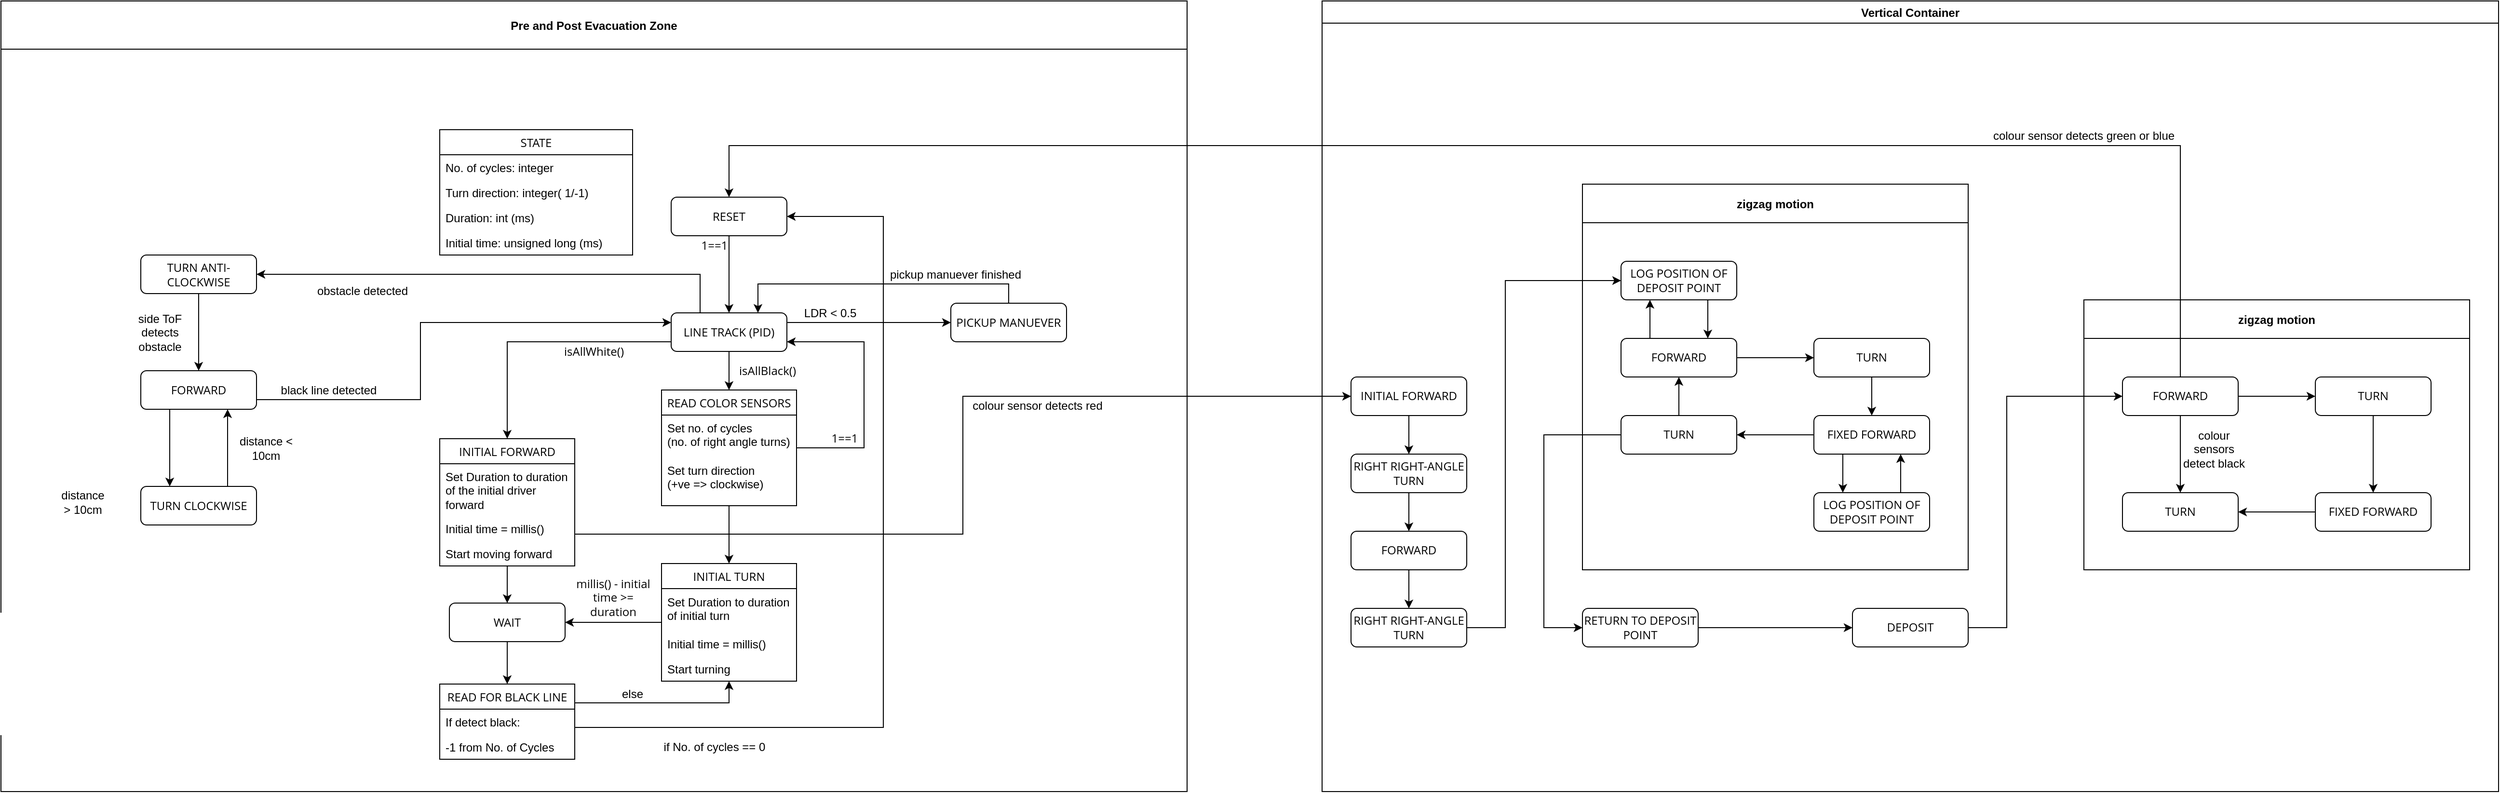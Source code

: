 <mxfile version="14.6.13" type="github">
  <diagram id="C5RBs43oDa-KdzZeNtuy" name="Page-1">
    <mxGraphModel dx="1730" dy="912" grid="1" gridSize="10" guides="1" tooltips="1" connect="1" arrows="1" fold="1" page="1" pageScale="1" pageWidth="3300" pageHeight="4681" math="0" shadow="0">
      <root>
        <mxCell id="WIyWlLk6GJQsqaUBKTNV-0" />
        <mxCell id="WIyWlLk6GJQsqaUBKTNV-1" parent="WIyWlLk6GJQsqaUBKTNV-0" />
        <mxCell id="eaZtA1_Wp9ETqkBVhyNv-51" style="edgeStyle=orthogonalEdgeStyle;rounded=0;orthogonalLoop=1;jettySize=auto;html=1;exitX=0.5;exitY=1;exitDx=0;exitDy=0;entryX=0.5;entryY=0;entryDx=0;entryDy=0;" parent="WIyWlLk6GJQsqaUBKTNV-1" source="eaZtA1_Wp9ETqkBVhyNv-29" target="eaZtA1_Wp9ETqkBVhyNv-36" edge="1">
          <mxGeometry relative="1" as="geometry" />
        </mxCell>
        <mxCell id="eaZtA1_Wp9ETqkBVhyNv-29" value="INITIAL FORWARD" style="rounded=1;whiteSpace=wrap;html=1;fontSize=12;glass=0;strokeWidth=1;shadow=0;fontFamily=Open Sans;fontSource=https%3A%2F%2Ffonts.googleapis.com%2Fcss%3Ffamily%3DOpen%2BSans;" parent="WIyWlLk6GJQsqaUBKTNV-1" vertex="1">
          <mxGeometry x="1440" y="440" width="120" height="40" as="geometry" />
        </mxCell>
        <mxCell id="eaZtA1_Wp9ETqkBVhyNv-30" value="Pre and Post Evacuation Zone" style="swimlane;glass=0;shadow=0;sketch=0;rounded=0;swimlaneLine=1;startSize=50;" parent="WIyWlLk6GJQsqaUBKTNV-1" vertex="1">
          <mxGeometry x="40" y="50" width="1230" height="820" as="geometry" />
        </mxCell>
        <mxCell id="eaZtA1_Wp9ETqkBVhyNv-22" value="distance &amp;gt; 10cm" style="text;html=1;strokeColor=none;fillColor=none;align=center;verticalAlign=middle;whiteSpace=wrap;rounded=0;" parent="eaZtA1_Wp9ETqkBVhyNv-30" vertex="1">
          <mxGeometry x="60" y="495" width="50" height="50" as="geometry" />
        </mxCell>
        <mxCell id="WIyWlLk6GJQsqaUBKTNV-3" value="&lt;font data-font-src=&quot;https://fonts.googleapis.com/css?family=Open+Sans&quot;&gt;RESE&lt;/font&gt;&lt;font data-font-src=&quot;https://fonts.googleapis.com/css?family=Open+Sans&quot;&gt;T&lt;/font&gt;" style="rounded=1;whiteSpace=wrap;html=1;fontSize=12;glass=0;strokeWidth=1;shadow=0;fontFamily=Open Sans;fontSource=https%3A%2F%2Ffonts.googleapis.com%2Fcss%3Ffamily%3DOpen%2BSans;" parent="eaZtA1_Wp9ETqkBVhyNv-30" vertex="1">
          <mxGeometry x="695" y="203.5" width="120" height="40" as="geometry" />
        </mxCell>
        <mxCell id="FF6f_-NkgnkPUX9PGQml-49" style="edgeStyle=orthogonalEdgeStyle;rounded=0;orthogonalLoop=1;jettySize=auto;html=1;exitX=0.5;exitY=0;exitDx=0;exitDy=0;entryX=0.5;entryY=0;entryDx=0;entryDy=0;fontFamily=Open Sans;fontSource=https%3A%2F%2Ffonts.googleapis.com%2Fcss%3Ffamily%3DOpen%2BSans;" parent="eaZtA1_Wp9ETqkBVhyNv-30" source="FF6f_-NkgnkPUX9PGQml-43" target="FF6f_-NkgnkPUX9PGQml-43" edge="1">
          <mxGeometry relative="1" as="geometry" />
        </mxCell>
        <mxCell id="WIyWlLk6GJQsqaUBKTNV-7" value="LINE TRACK (PID)" style="rounded=1;whiteSpace=wrap;html=1;fontSize=12;glass=0;strokeWidth=1;shadow=0;fontFamily=Open Sans;fontSource=https%3A%2F%2Ffonts.googleapis.com%2Fcss%3Ffamily%3DOpen%2BSans;" parent="eaZtA1_Wp9ETqkBVhyNv-30" vertex="1">
          <mxGeometry x="695" y="323.5" width="120" height="40" as="geometry" />
        </mxCell>
        <mxCell id="FF6f_-NkgnkPUX9PGQml-4" style="edgeStyle=orthogonalEdgeStyle;rounded=0;orthogonalLoop=1;jettySize=auto;html=1;exitX=0.5;exitY=1;exitDx=0;exitDy=0;entryX=0.5;entryY=0;entryDx=0;entryDy=0;fontFamily=Open Sans;fontSource=https%3A%2F%2Ffonts.googleapis.com%2Fcss%3Ffamily%3DOpen%2BSans;" parent="eaZtA1_Wp9ETqkBVhyNv-30" source="WIyWlLk6GJQsqaUBKTNV-3" target="WIyWlLk6GJQsqaUBKTNV-7" edge="1">
          <mxGeometry relative="1" as="geometry" />
        </mxCell>
        <mxCell id="FF6f_-NkgnkPUX9PGQml-0" value="&lt;div&gt;1==1&lt;/div&gt;" style="text;html=1;strokeColor=none;fillColor=none;align=center;verticalAlign=middle;whiteSpace=wrap;rounded=0;fontFamily=Open Sans;fontSource=https%3A%2F%2Ffonts.googleapis.com%2Fcss%3Ffamily%3DOpen%2BSans;" parent="eaZtA1_Wp9ETqkBVhyNv-30" vertex="1">
          <mxGeometry x="720" y="243.5" width="40" height="20" as="geometry" />
        </mxCell>
        <mxCell id="FF6f_-NkgnkPUX9PGQml-6" value="isAllBlack()" style="text;html=1;strokeColor=none;fillColor=none;align=center;verticalAlign=middle;whiteSpace=wrap;rounded=0;fontFamily=Open Sans;fontSource=https%3A%2F%2Ffonts.googleapis.com%2Fcss%3Ffamily%3DOpen%2BSans;" parent="eaZtA1_Wp9ETqkBVhyNv-30" vertex="1">
          <mxGeometry x="765" y="373.5" width="60" height="20" as="geometry" />
        </mxCell>
        <mxCell id="FF6f_-NkgnkPUX9PGQml-14" value="WAIT" style="rounded=1;whiteSpace=wrap;html=1;fontFamily=Open Sans;fontSource=https%3A%2F%2Ffonts.googleapis.com%2Fcss%3Ffamily%3DOpen%2BSans;" parent="eaZtA1_Wp9ETqkBVhyNv-30" vertex="1">
          <mxGeometry x="465" y="624.5" width="120" height="40" as="geometry" />
        </mxCell>
        <mxCell id="FF6f_-NkgnkPUX9PGQml-23" value="STATE" style="swimlane;fontStyle=0;childLayout=stackLayout;horizontal=1;startSize=26;horizontalStack=0;resizeParent=1;resizeParentMax=0;resizeLast=0;collapsible=1;marginBottom=0;fontFamily=Open Sans;fontSource=https%3A%2F%2Ffonts.googleapis.com%2Fcss%3Ffamily%3DOpen%2BSans;" parent="eaZtA1_Wp9ETqkBVhyNv-30" vertex="1">
          <mxGeometry x="455" y="133.5" width="200" height="130" as="geometry" />
        </mxCell>
        <mxCell id="FF6f_-NkgnkPUX9PGQml-24" value="No. of cycles: integer" style="text;strokeColor=none;fillColor=none;align=left;verticalAlign=top;spacingLeft=4;spacingRight=4;overflow=hidden;rotatable=0;points=[[0,0.5],[1,0.5]];portConstraint=eastwest;" parent="FF6f_-NkgnkPUX9PGQml-23" vertex="1">
          <mxGeometry y="26" width="200" height="26" as="geometry" />
        </mxCell>
        <mxCell id="FF6f_-NkgnkPUX9PGQml-25" value="Turn direction: integer( 1/-1)" style="text;strokeColor=none;fillColor=none;align=left;verticalAlign=top;spacingLeft=4;spacingRight=4;overflow=hidden;rotatable=0;points=[[0,0.5],[1,0.5]];portConstraint=eastwest;" parent="FF6f_-NkgnkPUX9PGQml-23" vertex="1">
          <mxGeometry y="52" width="200" height="26" as="geometry" />
        </mxCell>
        <mxCell id="FF6f_-NkgnkPUX9PGQml-26" value="Duration: int (ms)" style="text;strokeColor=none;fillColor=none;align=left;verticalAlign=top;spacingLeft=4;spacingRight=4;overflow=hidden;rotatable=0;points=[[0,0.5],[1,0.5]];portConstraint=eastwest;" parent="FF6f_-NkgnkPUX9PGQml-23" vertex="1">
          <mxGeometry y="78" width="200" height="26" as="geometry" />
        </mxCell>
        <mxCell id="FF6f_-NkgnkPUX9PGQml-36" value="Initial time: unsigned long (ms)" style="text;strokeColor=none;fillColor=none;align=left;verticalAlign=top;spacingLeft=4;spacingRight=4;overflow=hidden;rotatable=0;points=[[0,0.5],[1,0.5]];portConstraint=eastwest;" parent="FF6f_-NkgnkPUX9PGQml-23" vertex="1">
          <mxGeometry y="104" width="200" height="26" as="geometry" />
        </mxCell>
        <mxCell id="FF6f_-NkgnkPUX9PGQml-27" value="READ COLOR SENSORS" style="swimlane;fontStyle=0;childLayout=stackLayout;horizontal=1;startSize=26;horizontalStack=0;resizeParent=1;resizeParentMax=0;resizeLast=0;collapsible=1;marginBottom=0;fontFamily=Open Sans;fontSource=https%3A%2F%2Ffonts.googleapis.com%2Fcss%3Ffamily%3DOpen%2BSans;" parent="eaZtA1_Wp9ETqkBVhyNv-30" vertex="1">
          <mxGeometry x="685" y="403.5" width="140" height="120" as="geometry" />
        </mxCell>
        <mxCell id="FF6f_-NkgnkPUX9PGQml-28" value="Set no. of cycles&#xa; (no. of right angle turns)" style="text;strokeColor=none;fillColor=none;align=left;verticalAlign=top;spacingLeft=4;spacingRight=4;overflow=hidden;rotatable=0;points=[[0,0.5],[1,0.5]];portConstraint=eastwest;" parent="FF6f_-NkgnkPUX9PGQml-27" vertex="1">
          <mxGeometry y="26" width="140" height="44" as="geometry" />
        </mxCell>
        <mxCell id="FF6f_-NkgnkPUX9PGQml-30" value="Set turn direction &#xa;(+ve =&gt; clockwise)" style="text;strokeColor=none;fillColor=none;align=left;verticalAlign=top;spacingLeft=4;spacingRight=4;overflow=hidden;rotatable=0;points=[[0,0.5],[1,0.5]];portConstraint=eastwest;" parent="FF6f_-NkgnkPUX9PGQml-27" vertex="1">
          <mxGeometry y="70" width="140" height="50" as="geometry" />
        </mxCell>
        <mxCell id="FF6f_-NkgnkPUX9PGQml-5" style="edgeStyle=orthogonalEdgeStyle;rounded=0;orthogonalLoop=1;jettySize=auto;html=1;exitX=0.5;exitY=1;exitDx=0;exitDy=0;entryX=0.5;entryY=0;entryDx=0;entryDy=0;fontFamily=Open Sans;fontSource=https%3A%2F%2Ffonts.googleapis.com%2Fcss%3Ffamily%3DOpen%2BSans;" parent="eaZtA1_Wp9ETqkBVhyNv-30" source="WIyWlLk6GJQsqaUBKTNV-7" target="FF6f_-NkgnkPUX9PGQml-27" edge="1">
          <mxGeometry relative="1" as="geometry">
            <mxPoint x="755" y="453.5" as="targetPoint" />
          </mxGeometry>
        </mxCell>
        <mxCell id="FF6f_-NkgnkPUX9PGQml-33" style="edgeStyle=orthogonalEdgeStyle;rounded=0;orthogonalLoop=1;jettySize=auto;html=1;exitX=1;exitY=0.5;exitDx=0;exitDy=0;entryX=1;entryY=0.75;entryDx=0;entryDy=0;fontFamily=Open Sans;fontSource=https%3A%2F%2Ffonts.googleapis.com%2Fcss%3Ffamily%3DOpen%2BSans;" parent="eaZtA1_Wp9ETqkBVhyNv-30" source="FF6f_-NkgnkPUX9PGQml-28" target="WIyWlLk6GJQsqaUBKTNV-7" edge="1">
          <mxGeometry relative="1" as="geometry">
            <Array as="points">
              <mxPoint x="825" y="463.5" />
              <mxPoint x="895" y="463.5" />
              <mxPoint x="895" y="353.5" />
            </Array>
          </mxGeometry>
        </mxCell>
        <mxCell id="FF6f_-NkgnkPUX9PGQml-34" value="1==1" style="text;html=1;strokeColor=none;fillColor=none;align=center;verticalAlign=middle;whiteSpace=wrap;rounded=0;fontFamily=Open Sans;fontSource=https%3A%2F%2Ffonts.googleapis.com%2Fcss%3Ffamily%3DOpen%2BSans;" parent="eaZtA1_Wp9ETqkBVhyNv-30" vertex="1">
          <mxGeometry x="855" y="443.5" width="40" height="20" as="geometry" />
        </mxCell>
        <mxCell id="FF6f_-NkgnkPUX9PGQml-35" value="millis() - initial time &amp;gt;= duration" style="text;html=1;strokeColor=none;fillColor=none;align=center;verticalAlign=middle;whiteSpace=wrap;rounded=0;fontFamily=Open Sans;fontSource=https%3A%2F%2Ffonts.googleapis.com%2Fcss%3Ffamily%3DOpen%2BSans;" parent="eaZtA1_Wp9ETqkBVhyNv-30" vertex="1">
          <mxGeometry x="595" y="593.5" width="80" height="50" as="geometry" />
        </mxCell>
        <mxCell id="FF6f_-NkgnkPUX9PGQml-55" style="edgeStyle=orthogonalEdgeStyle;rounded=0;orthogonalLoop=1;jettySize=auto;html=1;exitX=0;exitY=0.5;exitDx=0;exitDy=0;entryX=1;entryY=0.5;entryDx=0;entryDy=0;fontFamily=Open Sans;fontSource=https%3A%2F%2Ffonts.googleapis.com%2Fcss%3Ffamily%3DOpen%2BSans;" parent="eaZtA1_Wp9ETqkBVhyNv-30" source="FF6f_-NkgnkPUX9PGQml-38" target="FF6f_-NkgnkPUX9PGQml-14" edge="1">
          <mxGeometry relative="1" as="geometry" />
        </mxCell>
        <mxCell id="FF6f_-NkgnkPUX9PGQml-38" value="INITIAL TURN" style="swimlane;fontStyle=0;childLayout=stackLayout;horizontal=1;startSize=26;horizontalStack=0;resizeParent=1;resizeParentMax=0;resizeLast=0;collapsible=1;marginBottom=0;fontFamily=Open Sans;fontSource=https%3A%2F%2Ffonts.googleapis.com%2Fcss%3Ffamily%3DOpen%2BSans;" parent="eaZtA1_Wp9ETqkBVhyNv-30" vertex="1">
          <mxGeometry x="685" y="583.5" width="140" height="122" as="geometry" />
        </mxCell>
        <mxCell id="FF6f_-NkgnkPUX9PGQml-39" value="Set Duration to duration of initial turn" style="text;strokeColor=none;fillColor=none;align=left;verticalAlign=top;spacingLeft=4;spacingRight=4;overflow=hidden;rotatable=0;points=[[0,0.5],[1,0.5]];portConstraint=eastwest;whiteSpace=wrap;" parent="FF6f_-NkgnkPUX9PGQml-38" vertex="1">
          <mxGeometry y="26" width="140" height="44" as="geometry" />
        </mxCell>
        <mxCell id="FF6f_-NkgnkPUX9PGQml-40" value="Initial time = millis()" style="text;strokeColor=none;fillColor=none;align=left;verticalAlign=top;spacingLeft=4;spacingRight=4;overflow=hidden;rotatable=0;points=[[0,0.5],[1,0.5]];portConstraint=eastwest;" parent="FF6f_-NkgnkPUX9PGQml-38" vertex="1">
          <mxGeometry y="70" width="140" height="26" as="geometry" />
        </mxCell>
        <mxCell id="FF6f_-NkgnkPUX9PGQml-41" value="Start turning" style="text;strokeColor=none;fillColor=none;align=left;verticalAlign=top;spacingLeft=4;spacingRight=4;overflow=hidden;rotatable=0;points=[[0,0.5],[1,0.5]];portConstraint=eastwest;" parent="FF6f_-NkgnkPUX9PGQml-38" vertex="1">
          <mxGeometry y="96" width="140" height="26" as="geometry" />
        </mxCell>
        <mxCell id="FF6f_-NkgnkPUX9PGQml-31" style="edgeStyle=orthogonalEdgeStyle;rounded=0;orthogonalLoop=1;jettySize=auto;html=1;exitX=0.5;exitY=1;exitDx=0;exitDy=0;fontFamily=Open Sans;fontSource=https%3A%2F%2Ffonts.googleapis.com%2Fcss%3Ffamily%3DOpen%2BSans;entryX=0.5;entryY=0;entryDx=0;entryDy=0;" parent="eaZtA1_Wp9ETqkBVhyNv-30" source="FF6f_-NkgnkPUX9PGQml-27" target="FF6f_-NkgnkPUX9PGQml-38" edge="1">
          <mxGeometry relative="1" as="geometry">
            <mxPoint x="755" y="603.5" as="targetPoint" />
          </mxGeometry>
        </mxCell>
        <mxCell id="FF6f_-NkgnkPUX9PGQml-56" style="edgeStyle=orthogonalEdgeStyle;rounded=0;orthogonalLoop=1;jettySize=auto;html=1;exitX=0.5;exitY=1;exitDx=0;exitDy=0;entryX=0.5;entryY=0;entryDx=0;entryDy=0;fontFamily=Open Sans;fontSource=https%3A%2F%2Ffonts.googleapis.com%2Fcss%3Ffamily%3DOpen%2BSans;" parent="eaZtA1_Wp9ETqkBVhyNv-30" source="FF6f_-NkgnkPUX9PGQml-43" target="FF6f_-NkgnkPUX9PGQml-14" edge="1">
          <mxGeometry relative="1" as="geometry" />
        </mxCell>
        <mxCell id="FF6f_-NkgnkPUX9PGQml-43" value="INITIAL FORWARD" style="swimlane;fontStyle=0;childLayout=stackLayout;horizontal=1;startSize=26;horizontalStack=0;resizeParent=1;resizeParentMax=0;resizeLast=0;collapsible=1;marginBottom=0;fontFamily=Open Sans;fontSource=https%3A%2F%2Ffonts.googleapis.com%2Fcss%3Ffamily%3DOpen%2BSans;" parent="eaZtA1_Wp9ETqkBVhyNv-30" vertex="1">
          <mxGeometry x="455" y="454" width="140" height="132" as="geometry" />
        </mxCell>
        <mxCell id="FF6f_-NkgnkPUX9PGQml-44" value="Set Duration to duration of the initial driver forward" style="text;strokeColor=none;fillColor=none;align=left;verticalAlign=top;spacingLeft=4;spacingRight=4;overflow=hidden;rotatable=0;points=[[0,0.5],[1,0.5]];portConstraint=eastwest;whiteSpace=wrap;" parent="FF6f_-NkgnkPUX9PGQml-43" vertex="1">
          <mxGeometry y="26" width="140" height="54" as="geometry" />
        </mxCell>
        <mxCell id="FF6f_-NkgnkPUX9PGQml-45" value="Initial time = millis()" style="text;strokeColor=none;fillColor=none;align=left;verticalAlign=top;spacingLeft=4;spacingRight=4;overflow=hidden;rotatable=0;points=[[0,0.5],[1,0.5]];portConstraint=eastwest;" parent="FF6f_-NkgnkPUX9PGQml-43" vertex="1">
          <mxGeometry y="80" width="140" height="26" as="geometry" />
        </mxCell>
        <mxCell id="FF6f_-NkgnkPUX9PGQml-46" value="Start moving forward" style="text;strokeColor=none;fillColor=none;align=left;verticalAlign=top;spacingLeft=4;spacingRight=4;overflow=hidden;rotatable=0;points=[[0,0.5],[1,0.5]];portConstraint=eastwest;" parent="FF6f_-NkgnkPUX9PGQml-43" vertex="1">
          <mxGeometry y="106" width="140" height="26" as="geometry" />
        </mxCell>
        <mxCell id="eaZtA1_Wp9ETqkBVhyNv-1" style="edgeStyle=orthogonalEdgeStyle;rounded=0;orthogonalLoop=1;jettySize=auto;html=1;exitX=0;exitY=0.75;exitDx=0;exitDy=0;entryX=0.5;entryY=0;entryDx=0;entryDy=0;" parent="eaZtA1_Wp9ETqkBVhyNv-30" source="WIyWlLk6GJQsqaUBKTNV-7" target="FF6f_-NkgnkPUX9PGQml-43" edge="1">
          <mxGeometry relative="1" as="geometry" />
        </mxCell>
        <mxCell id="FF6f_-NkgnkPUX9PGQml-59" style="edgeStyle=orthogonalEdgeStyle;rounded=0;orthogonalLoop=1;jettySize=auto;html=1;exitX=1;exitY=0.5;exitDx=0;exitDy=0;entryX=1;entryY=0.5;entryDx=0;entryDy=0;fontFamily=Open Sans;fontSource=https%3A%2F%2Ffonts.googleapis.com%2Fcss%3Ffamily%3DOpen%2BSans;" parent="eaZtA1_Wp9ETqkBVhyNv-30" source="FF6f_-NkgnkPUX9PGQml-50" target="WIyWlLk6GJQsqaUBKTNV-3" edge="1">
          <mxGeometry relative="1" as="geometry">
            <Array as="points">
              <mxPoint x="595" y="753.5" />
              <mxPoint x="915" y="753.5" />
              <mxPoint x="915" y="223.5" />
            </Array>
          </mxGeometry>
        </mxCell>
        <mxCell id="AmNcnwGYfKcNDRGJK1M6-1" style="edgeStyle=orthogonalEdgeStyle;rounded=0;orthogonalLoop=1;jettySize=auto;html=1;exitX=1;exitY=0.25;exitDx=0;exitDy=0;" parent="eaZtA1_Wp9ETqkBVhyNv-30" source="FF6f_-NkgnkPUX9PGQml-50" target="FF6f_-NkgnkPUX9PGQml-38" edge="1">
          <mxGeometry relative="1" as="geometry" />
        </mxCell>
        <mxCell id="FF6f_-NkgnkPUX9PGQml-50" value="READ FOR BLACK LINE" style="swimlane;fontStyle=0;childLayout=stackLayout;horizontal=1;startSize=26;horizontalStack=0;resizeParent=1;resizeParentMax=0;resizeLast=0;collapsible=1;marginBottom=0;fontFamily=Open Sans;fontSource=https%3A%2F%2Ffonts.googleapis.com%2Fcss%3Ffamily%3DOpen%2BSans;" parent="eaZtA1_Wp9ETqkBVhyNv-30" vertex="1">
          <mxGeometry x="455" y="708.5" width="140" height="78" as="geometry" />
        </mxCell>
        <mxCell id="FF6f_-NkgnkPUX9PGQml-51" value="If detect black:" style="text;strokeColor=none;fillColor=none;align=left;verticalAlign=top;spacingLeft=4;spacingRight=4;overflow=hidden;rotatable=0;points=[[0,0.5],[1,0.5]];portConstraint=eastwest;" parent="FF6f_-NkgnkPUX9PGQml-50" vertex="1">
          <mxGeometry y="26" width="140" height="26" as="geometry" />
        </mxCell>
        <mxCell id="FF6f_-NkgnkPUX9PGQml-52" value="-1 from No. of Cycles" style="text;strokeColor=none;fillColor=none;align=left;verticalAlign=top;spacingLeft=4;spacingRight=4;overflow=hidden;rotatable=0;points=[[0,0.5],[1,0.5]];portConstraint=eastwest;" parent="FF6f_-NkgnkPUX9PGQml-50" vertex="1">
          <mxGeometry y="52" width="140" height="26" as="geometry" />
        </mxCell>
        <mxCell id="FF6f_-NkgnkPUX9PGQml-58" style="edgeStyle=orthogonalEdgeStyle;rounded=0;orthogonalLoop=1;jettySize=auto;html=1;exitX=0.5;exitY=1;exitDx=0;exitDy=0;entryX=0.5;entryY=0;entryDx=0;entryDy=0;fontFamily=Open Sans;fontSource=https%3A%2F%2Ffonts.googleapis.com%2Fcss%3Ffamily%3DOpen%2BSans;" parent="eaZtA1_Wp9ETqkBVhyNv-30" source="FF6f_-NkgnkPUX9PGQml-14" target="FF6f_-NkgnkPUX9PGQml-50" edge="1">
          <mxGeometry relative="1" as="geometry">
            <mxPoint x="525" y="728.5" as="targetPoint" />
          </mxGeometry>
        </mxCell>
        <mxCell id="FF6f_-NkgnkPUX9PGQml-63" value="isAllWhite()" style="text;html=1;strokeColor=none;fillColor=none;align=center;verticalAlign=middle;whiteSpace=wrap;rounded=0;fontFamily=Open Sans;fontSource=https%3A%2F%2Ffonts.googleapis.com%2Fcss%3Ffamily%3DOpen%2BSans;" parent="eaZtA1_Wp9ETqkBVhyNv-30" vertex="1">
          <mxGeometry x="575" y="353.5" width="80" height="20" as="geometry" />
        </mxCell>
        <mxCell id="AmNcnwGYfKcNDRGJK1M6-0" value="if No. of cycles == 0" style="text;html=1;strokeColor=none;fillColor=none;align=center;verticalAlign=middle;whiteSpace=wrap;rounded=0;" parent="eaZtA1_Wp9ETqkBVhyNv-30" vertex="1">
          <mxGeometry x="685" y="763.5" width="110" height="20" as="geometry" />
        </mxCell>
        <mxCell id="AmNcnwGYfKcNDRGJK1M6-2" value="else" style="text;html=1;strokeColor=none;fillColor=none;align=center;verticalAlign=middle;whiteSpace=wrap;rounded=0;" parent="eaZtA1_Wp9ETqkBVhyNv-30" vertex="1">
          <mxGeometry x="635" y="708.5" width="40" height="20" as="geometry" />
        </mxCell>
        <mxCell id="eaZtA1_Wp9ETqkBVhyNv-0" value="TURN ANTI-CLOCKWISE" style="rounded=1;whiteSpace=wrap;html=1;fontSize=12;glass=0;strokeWidth=1;shadow=0;fontFamily=Open Sans;fontSource=https%3A%2F%2Ffonts.googleapis.com%2Fcss%3Ffamily%3DOpen%2BSans;" parent="eaZtA1_Wp9ETqkBVhyNv-30" vertex="1">
          <mxGeometry x="145" y="263.5" width="120" height="40" as="geometry" />
        </mxCell>
        <mxCell id="eaZtA1_Wp9ETqkBVhyNv-14" style="edgeStyle=orthogonalEdgeStyle;rounded=0;orthogonalLoop=1;jettySize=auto;html=1;exitX=0.25;exitY=0;exitDx=0;exitDy=0;entryX=1;entryY=0.5;entryDx=0;entryDy=0;" parent="eaZtA1_Wp9ETqkBVhyNv-30" source="WIyWlLk6GJQsqaUBKTNV-7" target="eaZtA1_Wp9ETqkBVhyNv-0" edge="1">
          <mxGeometry relative="1" as="geometry" />
        </mxCell>
        <mxCell id="eaZtA1_Wp9ETqkBVhyNv-13" style="edgeStyle=orthogonalEdgeStyle;rounded=0;orthogonalLoop=1;jettySize=auto;html=1;exitX=1;exitY=0.5;exitDx=0;exitDy=0;entryX=0;entryY=0.25;entryDx=0;entryDy=0;" parent="eaZtA1_Wp9ETqkBVhyNv-30" source="eaZtA1_Wp9ETqkBVhyNv-2" target="WIyWlLk6GJQsqaUBKTNV-7" edge="1">
          <mxGeometry relative="1" as="geometry">
            <Array as="points">
              <mxPoint x="435" y="413.5" />
              <mxPoint x="435" y="333.5" />
            </Array>
          </mxGeometry>
        </mxCell>
        <mxCell id="eaZtA1_Wp9ETqkBVhyNv-2" value="FORWARD" style="rounded=1;whiteSpace=wrap;html=1;fontSize=12;glass=0;strokeWidth=1;shadow=0;fontFamily=Open Sans;fontSource=https%3A%2F%2Ffonts.googleapis.com%2Fcss%3Ffamily%3DOpen%2BSans;" parent="eaZtA1_Wp9ETqkBVhyNv-30" vertex="1">
          <mxGeometry x="145" y="383.5" width="120" height="40" as="geometry" />
        </mxCell>
        <mxCell id="eaZtA1_Wp9ETqkBVhyNv-3" style="edgeStyle=orthogonalEdgeStyle;rounded=0;orthogonalLoop=1;jettySize=auto;html=1;exitX=0.5;exitY=1;exitDx=0;exitDy=0;entryX=0.5;entryY=0;entryDx=0;entryDy=0;" parent="eaZtA1_Wp9ETqkBVhyNv-30" source="eaZtA1_Wp9ETqkBVhyNv-0" target="eaZtA1_Wp9ETqkBVhyNv-2" edge="1">
          <mxGeometry relative="1" as="geometry" />
        </mxCell>
        <mxCell id="eaZtA1_Wp9ETqkBVhyNv-4" value="&lt;div&gt;side ToF detects obstacle&lt;/div&gt;" style="text;html=1;strokeColor=none;fillColor=none;align=center;verticalAlign=middle;whiteSpace=wrap;rounded=0;" parent="eaZtA1_Wp9ETqkBVhyNv-30" vertex="1">
          <mxGeometry x="125" y="318.5" width="80" height="50" as="geometry" />
        </mxCell>
        <mxCell id="eaZtA1_Wp9ETqkBVhyNv-16" style="edgeStyle=orthogonalEdgeStyle;rounded=0;orthogonalLoop=1;jettySize=auto;html=1;exitX=0.75;exitY=0;exitDx=0;exitDy=0;entryX=0.75;entryY=1;entryDx=0;entryDy=0;" parent="eaZtA1_Wp9ETqkBVhyNv-30" source="eaZtA1_Wp9ETqkBVhyNv-5" target="eaZtA1_Wp9ETqkBVhyNv-2" edge="1">
          <mxGeometry relative="1" as="geometry" />
        </mxCell>
        <mxCell id="eaZtA1_Wp9ETqkBVhyNv-5" value="TURN CLOCKWISE" style="rounded=1;whiteSpace=wrap;html=1;fontSize=12;glass=0;strokeWidth=1;shadow=0;fontFamily=Open Sans;fontSource=https%3A%2F%2Ffonts.googleapis.com%2Fcss%3Ffamily%3DOpen%2BSans;" parent="eaZtA1_Wp9ETqkBVhyNv-30" vertex="1">
          <mxGeometry x="145" y="503.5" width="120" height="40" as="geometry" />
        </mxCell>
        <mxCell id="eaZtA1_Wp9ETqkBVhyNv-15" style="edgeStyle=orthogonalEdgeStyle;rounded=0;orthogonalLoop=1;jettySize=auto;html=1;exitX=0.25;exitY=1;exitDx=0;exitDy=0;entryX=0.25;entryY=0;entryDx=0;entryDy=0;" parent="eaZtA1_Wp9ETqkBVhyNv-30" source="eaZtA1_Wp9ETqkBVhyNv-2" target="eaZtA1_Wp9ETqkBVhyNv-5" edge="1">
          <mxGeometry relative="1" as="geometry" />
        </mxCell>
        <mxCell id="eaZtA1_Wp9ETqkBVhyNv-17" value="black line detected" style="text;html=1;strokeColor=none;fillColor=none;align=center;verticalAlign=middle;whiteSpace=wrap;rounded=0;" parent="eaZtA1_Wp9ETqkBVhyNv-30" vertex="1">
          <mxGeometry x="285" y="393.5" width="110" height="20" as="geometry" />
        </mxCell>
        <mxCell id="eaZtA1_Wp9ETqkBVhyNv-19" value="distance &amp;lt; 10cm" style="text;html=1;strokeColor=none;fillColor=none;align=center;verticalAlign=middle;whiteSpace=wrap;rounded=0;" parent="eaZtA1_Wp9ETqkBVhyNv-30" vertex="1">
          <mxGeometry x="245" y="443.5" width="60" height="40" as="geometry" />
        </mxCell>
        <mxCell id="eaZtA1_Wp9ETqkBVhyNv-21" value="obstacle detected" style="text;html=1;strokeColor=none;fillColor=none;align=center;verticalAlign=middle;whiteSpace=wrap;rounded=0;" parent="eaZtA1_Wp9ETqkBVhyNv-30" vertex="1">
          <mxGeometry x="295" y="288.5" width="160" height="25" as="geometry" />
        </mxCell>
        <mxCell id="eaZtA1_Wp9ETqkBVhyNv-26" style="edgeStyle=orthogonalEdgeStyle;rounded=0;orthogonalLoop=1;jettySize=auto;html=1;exitX=0.5;exitY=0;exitDx=0;exitDy=0;entryX=0.75;entryY=0;entryDx=0;entryDy=0;" parent="eaZtA1_Wp9ETqkBVhyNv-30" source="eaZtA1_Wp9ETqkBVhyNv-24" target="WIyWlLk6GJQsqaUBKTNV-7" edge="1">
          <mxGeometry relative="1" as="geometry">
            <Array as="points">
              <mxPoint x="1045" y="293.5" />
              <mxPoint x="785" y="293.5" />
            </Array>
          </mxGeometry>
        </mxCell>
        <mxCell id="eaZtA1_Wp9ETqkBVhyNv-24" value="PICKUP MANUEVER" style="rounded=1;whiteSpace=wrap;html=1;fontSize=12;glass=0;strokeWidth=1;shadow=0;fontFamily=Open Sans;fontSource=https%3A%2F%2Ffonts.googleapis.com%2Fcss%3Ffamily%3DOpen%2BSans;" parent="eaZtA1_Wp9ETqkBVhyNv-30" vertex="1">
          <mxGeometry x="985" y="313.5" width="120" height="40" as="geometry" />
        </mxCell>
        <mxCell id="eaZtA1_Wp9ETqkBVhyNv-27" value="LDR &amp;lt; 0.5" style="text;html=1;strokeColor=none;fillColor=none;align=center;verticalAlign=middle;whiteSpace=wrap;rounded=0;" parent="eaZtA1_Wp9ETqkBVhyNv-30" vertex="1">
          <mxGeometry x="825" y="313.5" width="70" height="20" as="geometry" />
        </mxCell>
        <mxCell id="eaZtA1_Wp9ETqkBVhyNv-28" value="pickup manuever finished" style="text;html=1;strokeColor=none;fillColor=none;align=center;verticalAlign=middle;whiteSpace=wrap;rounded=0;" parent="eaZtA1_Wp9ETqkBVhyNv-30" vertex="1">
          <mxGeometry x="915" y="273.5" width="150" height="20" as="geometry" />
        </mxCell>
        <mxCell id="eaZtA1_Wp9ETqkBVhyNv-25" style="edgeStyle=orthogonalEdgeStyle;rounded=0;orthogonalLoop=1;jettySize=auto;html=1;exitX=1;exitY=0.25;exitDx=0;exitDy=0;entryX=0;entryY=0.5;entryDx=0;entryDy=0;" parent="eaZtA1_Wp9ETqkBVhyNv-30" source="WIyWlLk6GJQsqaUBKTNV-7" target="eaZtA1_Wp9ETqkBVhyNv-24" edge="1">
          <mxGeometry relative="1" as="geometry" />
        </mxCell>
        <mxCell id="eaZtA1_Wp9ETqkBVhyNv-32" value="colour sensor detects red" style="text;html=1;strokeColor=none;fillColor=none;align=center;verticalAlign=middle;whiteSpace=wrap;rounded=0;shadow=0;glass=0;sketch=0;" parent="WIyWlLk6GJQsqaUBKTNV-1" vertex="1">
          <mxGeometry x="1040" y="460" width="150" height="20" as="geometry" />
        </mxCell>
        <mxCell id="eaZtA1_Wp9ETqkBVhyNv-33" style="edgeStyle=orthogonalEdgeStyle;rounded=0;orthogonalLoop=1;jettySize=auto;html=1;exitX=1;exitY=0.75;exitDx=0;exitDy=0;entryX=0;entryY=0.5;entryDx=0;entryDy=0;" parent="WIyWlLk6GJQsqaUBKTNV-1" source="FF6f_-NkgnkPUX9PGQml-43" target="eaZtA1_Wp9ETqkBVhyNv-29" edge="1">
          <mxGeometry relative="1" as="geometry" />
        </mxCell>
        <mxCell id="eaZtA1_Wp9ETqkBVhyNv-53" style="edgeStyle=orthogonalEdgeStyle;rounded=0;orthogonalLoop=1;jettySize=auto;html=1;exitX=0.5;exitY=1;exitDx=0;exitDy=0;entryX=0.5;entryY=0;entryDx=0;entryDy=0;" parent="WIyWlLk6GJQsqaUBKTNV-1" source="eaZtA1_Wp9ETqkBVhyNv-36" target="eaZtA1_Wp9ETqkBVhyNv-37" edge="1">
          <mxGeometry relative="1" as="geometry" />
        </mxCell>
        <mxCell id="eaZtA1_Wp9ETqkBVhyNv-36" value="RIGHT RIGHT-ANGLE TURN" style="rounded=1;whiteSpace=wrap;html=1;fontSize=12;glass=0;strokeWidth=1;shadow=0;fontFamily=Open Sans;fontSource=https%3A%2F%2Ffonts.googleapis.com%2Fcss%3Ffamily%3DOpen%2BSans;" parent="WIyWlLk6GJQsqaUBKTNV-1" vertex="1">
          <mxGeometry x="1440" y="520" width="120" height="40" as="geometry" />
        </mxCell>
        <mxCell id="eaZtA1_Wp9ETqkBVhyNv-56" style="edgeStyle=orthogonalEdgeStyle;rounded=0;orthogonalLoop=1;jettySize=auto;html=1;exitX=0.5;exitY=1;exitDx=0;exitDy=0;" parent="WIyWlLk6GJQsqaUBKTNV-1" source="eaZtA1_Wp9ETqkBVhyNv-37" target="eaZtA1_Wp9ETqkBVhyNv-54" edge="1">
          <mxGeometry relative="1" as="geometry" />
        </mxCell>
        <mxCell id="eaZtA1_Wp9ETqkBVhyNv-37" value="FORWARD" style="rounded=1;whiteSpace=wrap;html=1;fontSize=12;glass=0;strokeWidth=1;shadow=0;fontFamily=Open Sans;fontSource=https%3A%2F%2Ffonts.googleapis.com%2Fcss%3Ffamily%3DOpen%2BSans;" parent="WIyWlLk6GJQsqaUBKTNV-1" vertex="1">
          <mxGeometry x="1440" y="600" width="120" height="40" as="geometry" />
        </mxCell>
        <mxCell id="eaZtA1_Wp9ETqkBVhyNv-38" value="zigzag motion" style="swimlane;rounded=0;shadow=0;glass=0;sketch=0;startSize=40;flipV=0;flipH=0;" parent="WIyWlLk6GJQsqaUBKTNV-1" vertex="1">
          <mxGeometry x="1680" y="240" width="400" height="400" as="geometry" />
        </mxCell>
        <mxCell id="eaZtA1_Wp9ETqkBVhyNv-45" style="edgeStyle=orthogonalEdgeStyle;rounded=0;orthogonalLoop=1;jettySize=auto;html=1;exitX=1;exitY=0.5;exitDx=0;exitDy=0;entryX=0;entryY=0.5;entryDx=0;entryDy=0;" parent="eaZtA1_Wp9ETqkBVhyNv-38" source="eaZtA1_Wp9ETqkBVhyNv-35" target="eaZtA1_Wp9ETqkBVhyNv-41" edge="1">
          <mxGeometry relative="1" as="geometry" />
        </mxCell>
        <mxCell id="eaZtA1_Wp9ETqkBVhyNv-73" style="edgeStyle=orthogonalEdgeStyle;rounded=0;orthogonalLoop=1;jettySize=auto;html=1;exitX=0.25;exitY=0;exitDx=0;exitDy=0;entryX=0.25;entryY=1;entryDx=0;entryDy=0;" parent="eaZtA1_Wp9ETqkBVhyNv-38" source="eaZtA1_Wp9ETqkBVhyNv-35" target="eaZtA1_Wp9ETqkBVhyNv-72" edge="1">
          <mxGeometry relative="1" as="geometry" />
        </mxCell>
        <mxCell id="eaZtA1_Wp9ETqkBVhyNv-35" value="FORWARD" style="rounded=1;whiteSpace=wrap;html=1;fontSize=12;glass=0;strokeWidth=1;shadow=0;fontFamily=Open Sans;fontSource=https%3A%2F%2Ffonts.googleapis.com%2Fcss%3Ffamily%3DOpen%2BSans;" parent="eaZtA1_Wp9ETqkBVhyNv-38" vertex="1">
          <mxGeometry x="40" y="160" width="120" height="40" as="geometry" />
        </mxCell>
        <mxCell id="eaZtA1_Wp9ETqkBVhyNv-46" style="edgeStyle=orthogonalEdgeStyle;rounded=0;orthogonalLoop=1;jettySize=auto;html=1;exitX=0.5;exitY=1;exitDx=0;exitDy=0;entryX=0.5;entryY=0;entryDx=0;entryDy=0;" parent="eaZtA1_Wp9ETqkBVhyNv-38" source="eaZtA1_Wp9ETqkBVhyNv-41" target="eaZtA1_Wp9ETqkBVhyNv-42" edge="1">
          <mxGeometry relative="1" as="geometry" />
        </mxCell>
        <mxCell id="eaZtA1_Wp9ETqkBVhyNv-41" value="TURN" style="rounded=1;whiteSpace=wrap;html=1;fontSize=12;glass=0;strokeWidth=1;shadow=0;fontFamily=Open Sans;fontSource=https%3A%2F%2Ffonts.googleapis.com%2Fcss%3Ffamily%3DOpen%2BSans;" parent="eaZtA1_Wp9ETqkBVhyNv-38" vertex="1">
          <mxGeometry x="240" y="160" width="120" height="40" as="geometry" />
        </mxCell>
        <mxCell id="eaZtA1_Wp9ETqkBVhyNv-47" style="edgeStyle=orthogonalEdgeStyle;rounded=0;orthogonalLoop=1;jettySize=auto;html=1;exitX=0;exitY=0.5;exitDx=0;exitDy=0;entryX=1;entryY=0.5;entryDx=0;entryDy=0;" parent="eaZtA1_Wp9ETqkBVhyNv-38" source="eaZtA1_Wp9ETqkBVhyNv-42" target="eaZtA1_Wp9ETqkBVhyNv-43" edge="1">
          <mxGeometry relative="1" as="geometry" />
        </mxCell>
        <mxCell id="eaZtA1_Wp9ETqkBVhyNv-76" style="edgeStyle=orthogonalEdgeStyle;rounded=0;orthogonalLoop=1;jettySize=auto;html=1;exitX=0.25;exitY=1;exitDx=0;exitDy=0;entryX=0.25;entryY=0;entryDx=0;entryDy=0;" parent="eaZtA1_Wp9ETqkBVhyNv-38" source="eaZtA1_Wp9ETqkBVhyNv-42" target="eaZtA1_Wp9ETqkBVhyNv-75" edge="1">
          <mxGeometry relative="1" as="geometry" />
        </mxCell>
        <mxCell id="eaZtA1_Wp9ETqkBVhyNv-42" value="FIXED FORWARD" style="rounded=1;whiteSpace=wrap;html=1;fontSize=12;glass=0;strokeWidth=1;shadow=0;fontFamily=Open Sans;fontSource=https%3A%2F%2Ffonts.googleapis.com%2Fcss%3Ffamily%3DOpen%2BSans;" parent="eaZtA1_Wp9ETqkBVhyNv-38" vertex="1">
          <mxGeometry x="240" y="240" width="120" height="40" as="geometry" />
        </mxCell>
        <mxCell id="CvDCV1xbDjMuO8IATj5_-9" style="edgeStyle=orthogonalEdgeStyle;rounded=0;orthogonalLoop=1;jettySize=auto;html=1;exitX=0.5;exitY=0;exitDx=0;exitDy=0;entryX=0.5;entryY=1;entryDx=0;entryDy=0;" edge="1" parent="eaZtA1_Wp9ETqkBVhyNv-38" source="eaZtA1_Wp9ETqkBVhyNv-43" target="eaZtA1_Wp9ETqkBVhyNv-35">
          <mxGeometry relative="1" as="geometry" />
        </mxCell>
        <mxCell id="eaZtA1_Wp9ETqkBVhyNv-43" value="TURN" style="rounded=1;whiteSpace=wrap;html=1;fontSize=12;glass=0;strokeWidth=1;shadow=0;fontFamily=Open Sans;fontSource=https%3A%2F%2Ffonts.googleapis.com%2Fcss%3Ffamily%3DOpen%2BSans;" parent="eaZtA1_Wp9ETqkBVhyNv-38" vertex="1">
          <mxGeometry x="40" y="240" width="120" height="40" as="geometry" />
        </mxCell>
        <mxCell id="eaZtA1_Wp9ETqkBVhyNv-74" style="edgeStyle=orthogonalEdgeStyle;rounded=0;orthogonalLoop=1;jettySize=auto;html=1;exitX=0.75;exitY=1;exitDx=0;exitDy=0;entryX=0.75;entryY=0;entryDx=0;entryDy=0;" parent="eaZtA1_Wp9ETqkBVhyNv-38" source="eaZtA1_Wp9ETqkBVhyNv-72" target="eaZtA1_Wp9ETqkBVhyNv-35" edge="1">
          <mxGeometry relative="1" as="geometry" />
        </mxCell>
        <mxCell id="eaZtA1_Wp9ETqkBVhyNv-72" value="LOG POSITION OF DEPOSIT POINT" style="rounded=1;whiteSpace=wrap;html=1;fontSize=12;glass=0;strokeWidth=1;shadow=0;fontFamily=Open Sans;fontSource=https%3A%2F%2Ffonts.googleapis.com%2Fcss%3Ffamily%3DOpen%2BSans;" parent="eaZtA1_Wp9ETqkBVhyNv-38" vertex="1">
          <mxGeometry x="40" y="80" width="120" height="40" as="geometry" />
        </mxCell>
        <mxCell id="CvDCV1xbDjMuO8IATj5_-0" style="edgeStyle=orthogonalEdgeStyle;rounded=0;orthogonalLoop=1;jettySize=auto;html=1;exitX=0.75;exitY=0;exitDx=0;exitDy=0;entryX=0.75;entryY=1;entryDx=0;entryDy=0;" edge="1" parent="eaZtA1_Wp9ETqkBVhyNv-38" source="eaZtA1_Wp9ETqkBVhyNv-75" target="eaZtA1_Wp9ETqkBVhyNv-42">
          <mxGeometry relative="1" as="geometry" />
        </mxCell>
        <mxCell id="eaZtA1_Wp9ETqkBVhyNv-75" value="LOG POSITION OF DEPOSIT POINT" style="rounded=1;whiteSpace=wrap;html=1;fontSize=12;glass=0;strokeWidth=1;shadow=0;fontFamily=Open Sans;fontSource=https%3A%2F%2Ffonts.googleapis.com%2Fcss%3Ffamily%3DOpen%2BSans;" parent="eaZtA1_Wp9ETqkBVhyNv-38" vertex="1">
          <mxGeometry x="240" y="320" width="120" height="40" as="geometry" />
        </mxCell>
        <mxCell id="CvDCV1xbDjMuO8IATj5_-1" style="edgeStyle=orthogonalEdgeStyle;rounded=0;orthogonalLoop=1;jettySize=auto;html=1;exitX=1;exitY=0.5;exitDx=0;exitDy=0;entryX=0;entryY=0.5;entryDx=0;entryDy=0;" edge="1" parent="WIyWlLk6GJQsqaUBKTNV-1" source="eaZtA1_Wp9ETqkBVhyNv-54" target="eaZtA1_Wp9ETqkBVhyNv-72">
          <mxGeometry relative="1" as="geometry">
            <Array as="points">
              <mxPoint x="1600" y="700" />
              <mxPoint x="1600" y="340" />
            </Array>
          </mxGeometry>
        </mxCell>
        <mxCell id="eaZtA1_Wp9ETqkBVhyNv-54" value="RIGHT RIGHT-ANGLE TURN" style="rounded=1;whiteSpace=wrap;html=1;fontSize=12;glass=0;strokeWidth=1;shadow=0;fontFamily=Open Sans;fontSource=https%3A%2F%2Ffonts.googleapis.com%2Fcss%3Ffamily%3DOpen%2BSans;" parent="WIyWlLk6GJQsqaUBKTNV-1" vertex="1">
          <mxGeometry x="1440" y="680" width="120" height="40" as="geometry" />
        </mxCell>
        <mxCell id="eaZtA1_Wp9ETqkBVhyNv-70" style="edgeStyle=orthogonalEdgeStyle;rounded=0;orthogonalLoop=1;jettySize=auto;html=1;exitX=1;exitY=0.5;exitDx=0;exitDy=0;entryX=0;entryY=0.5;entryDx=0;entryDy=0;" parent="WIyWlLk6GJQsqaUBKTNV-1" source="eaZtA1_Wp9ETqkBVhyNv-58" target="eaZtA1_Wp9ETqkBVhyNv-69" edge="1">
          <mxGeometry relative="1" as="geometry" />
        </mxCell>
        <mxCell id="eaZtA1_Wp9ETqkBVhyNv-58" value="RETURN TO DEPOSIT POINT" style="rounded=1;whiteSpace=wrap;html=1;fontSize=12;glass=0;strokeWidth=1;shadow=0;fontFamily=Open Sans;fontSource=https%3A%2F%2Ffonts.googleapis.com%2Fcss%3Ffamily%3DOpen%2BSans;" parent="WIyWlLk6GJQsqaUBKTNV-1" vertex="1">
          <mxGeometry x="1680" y="680" width="120" height="40" as="geometry" />
        </mxCell>
        <mxCell id="eaZtA1_Wp9ETqkBVhyNv-60" value="zigzag motion" style="swimlane;rounded=0;shadow=0;glass=0;sketch=0;startSize=40;" parent="WIyWlLk6GJQsqaUBKTNV-1" vertex="1">
          <mxGeometry x="2200" y="360" width="400" height="280" as="geometry" />
        </mxCell>
        <mxCell id="eaZtA1_Wp9ETqkBVhyNv-61" style="edgeStyle=orthogonalEdgeStyle;rounded=0;orthogonalLoop=1;jettySize=auto;html=1;exitX=1;exitY=0.5;exitDx=0;exitDy=0;entryX=0;entryY=0.5;entryDx=0;entryDy=0;" parent="eaZtA1_Wp9ETqkBVhyNv-60" source="eaZtA1_Wp9ETqkBVhyNv-62" target="eaZtA1_Wp9ETqkBVhyNv-64" edge="1">
          <mxGeometry relative="1" as="geometry" />
        </mxCell>
        <mxCell id="CvDCV1xbDjMuO8IATj5_-12" style="edgeStyle=orthogonalEdgeStyle;rounded=0;orthogonalLoop=1;jettySize=auto;html=1;exitX=0.5;exitY=1;exitDx=0;exitDy=0;entryX=0.5;entryY=0;entryDx=0;entryDy=0;" edge="1" parent="eaZtA1_Wp9ETqkBVhyNv-60" source="eaZtA1_Wp9ETqkBVhyNv-62" target="eaZtA1_Wp9ETqkBVhyNv-67">
          <mxGeometry relative="1" as="geometry" />
        </mxCell>
        <mxCell id="eaZtA1_Wp9ETqkBVhyNv-62" value="FORWARD" style="rounded=1;whiteSpace=wrap;html=1;fontSize=12;glass=0;strokeWidth=1;shadow=0;fontFamily=Open Sans;fontSource=https%3A%2F%2Ffonts.googleapis.com%2Fcss%3Ffamily%3DOpen%2BSans;" parent="eaZtA1_Wp9ETqkBVhyNv-60" vertex="1">
          <mxGeometry x="40" y="80" width="120" height="40" as="geometry" />
        </mxCell>
        <mxCell id="eaZtA1_Wp9ETqkBVhyNv-63" style="edgeStyle=orthogonalEdgeStyle;rounded=0;orthogonalLoop=1;jettySize=auto;html=1;exitX=0.5;exitY=1;exitDx=0;exitDy=0;entryX=0.5;entryY=0;entryDx=0;entryDy=0;" parent="eaZtA1_Wp9ETqkBVhyNv-60" source="eaZtA1_Wp9ETqkBVhyNv-64" target="eaZtA1_Wp9ETqkBVhyNv-66" edge="1">
          <mxGeometry relative="1" as="geometry" />
        </mxCell>
        <mxCell id="eaZtA1_Wp9ETqkBVhyNv-64" value="TURN" style="rounded=1;whiteSpace=wrap;html=1;fontSize=12;glass=0;strokeWidth=1;shadow=0;fontFamily=Open Sans;fontSource=https%3A%2F%2Ffonts.googleapis.com%2Fcss%3Ffamily%3DOpen%2BSans;" parent="eaZtA1_Wp9ETqkBVhyNv-60" vertex="1">
          <mxGeometry x="240" y="80" width="120" height="40" as="geometry" />
        </mxCell>
        <mxCell id="eaZtA1_Wp9ETqkBVhyNv-65" style="edgeStyle=orthogonalEdgeStyle;rounded=0;orthogonalLoop=1;jettySize=auto;html=1;exitX=0;exitY=0.5;exitDx=0;exitDy=0;entryX=1;entryY=0.5;entryDx=0;entryDy=0;" parent="eaZtA1_Wp9ETqkBVhyNv-60" source="eaZtA1_Wp9ETqkBVhyNv-66" target="eaZtA1_Wp9ETqkBVhyNv-67" edge="1">
          <mxGeometry relative="1" as="geometry" />
        </mxCell>
        <mxCell id="eaZtA1_Wp9ETqkBVhyNv-66" value="FIXED FORWARD" style="rounded=1;whiteSpace=wrap;html=1;fontSize=12;glass=0;strokeWidth=1;shadow=0;fontFamily=Open Sans;fontSource=https%3A%2F%2Ffonts.googleapis.com%2Fcss%3Ffamily%3DOpen%2BSans;" parent="eaZtA1_Wp9ETqkBVhyNv-60" vertex="1">
          <mxGeometry x="240" y="200" width="120" height="40" as="geometry" />
        </mxCell>
        <mxCell id="eaZtA1_Wp9ETqkBVhyNv-67" value="TURN" style="rounded=1;whiteSpace=wrap;html=1;fontSize=12;glass=0;strokeWidth=1;shadow=0;fontFamily=Open Sans;fontSource=https%3A%2F%2Ffonts.googleapis.com%2Fcss%3Ffamily%3DOpen%2BSans;" parent="eaZtA1_Wp9ETqkBVhyNv-60" vertex="1">
          <mxGeometry x="40" y="200" width="120" height="40" as="geometry" />
        </mxCell>
        <mxCell id="CvDCV1xbDjMuO8IATj5_-13" value="colour sensors detect black" style="text;html=1;strokeColor=none;fillColor=none;align=center;verticalAlign=middle;whiteSpace=wrap;rounded=0;" vertex="1" parent="eaZtA1_Wp9ETqkBVhyNv-60">
          <mxGeometry x="100" y="130" width="70" height="50" as="geometry" />
        </mxCell>
        <mxCell id="eaZtA1_Wp9ETqkBVhyNv-71" style="edgeStyle=orthogonalEdgeStyle;rounded=0;orthogonalLoop=1;jettySize=auto;html=1;exitX=1;exitY=0.5;exitDx=0;exitDy=0;entryX=0;entryY=0.5;entryDx=0;entryDy=0;" parent="WIyWlLk6GJQsqaUBKTNV-1" source="eaZtA1_Wp9ETqkBVhyNv-69" target="eaZtA1_Wp9ETqkBVhyNv-62" edge="1">
          <mxGeometry relative="1" as="geometry">
            <Array as="points">
              <mxPoint x="2120" y="700" />
              <mxPoint x="2120" y="460" />
            </Array>
          </mxGeometry>
        </mxCell>
        <mxCell id="eaZtA1_Wp9ETqkBVhyNv-69" value="DEPOSIT" style="rounded=1;whiteSpace=wrap;html=1;fontSize=12;glass=0;strokeWidth=1;shadow=0;fontFamily=Open Sans;fontSource=https%3A%2F%2Ffonts.googleapis.com%2Fcss%3Ffamily%3DOpen%2BSans;" parent="WIyWlLk6GJQsqaUBKTNV-1" vertex="1">
          <mxGeometry x="1960" y="680" width="120" height="40" as="geometry" />
        </mxCell>
        <mxCell id="CvDCV1xbDjMuO8IATj5_-2" style="edgeStyle=orthogonalEdgeStyle;rounded=0;orthogonalLoop=1;jettySize=auto;html=1;exitX=0;exitY=0.5;exitDx=0;exitDy=0;entryX=0;entryY=0.5;entryDx=0;entryDy=0;" edge="1" parent="WIyWlLk6GJQsqaUBKTNV-1" source="eaZtA1_Wp9ETqkBVhyNv-43" target="eaZtA1_Wp9ETqkBVhyNv-58">
          <mxGeometry relative="1" as="geometry">
            <Array as="points">
              <mxPoint x="1640" y="500" />
              <mxPoint x="1640" y="700" />
            </Array>
          </mxGeometry>
        </mxCell>
        <mxCell id="CvDCV1xbDjMuO8IATj5_-14" style="edgeStyle=orthogonalEdgeStyle;rounded=0;orthogonalLoop=1;jettySize=auto;html=1;exitX=0.5;exitY=0;exitDx=0;exitDy=0;entryX=0.5;entryY=0;entryDx=0;entryDy=0;" edge="1" parent="WIyWlLk6GJQsqaUBKTNV-1" source="eaZtA1_Wp9ETqkBVhyNv-62" target="WIyWlLk6GJQsqaUBKTNV-3">
          <mxGeometry relative="1" as="geometry">
            <Array as="points">
              <mxPoint x="2300" y="200" />
              <mxPoint x="795" y="200" />
            </Array>
          </mxGeometry>
        </mxCell>
        <mxCell id="CvDCV1xbDjMuO8IATj5_-17" value="colour sensor detects green or blue" style="text;html=1;strokeColor=none;fillColor=none;align=center;verticalAlign=middle;whiteSpace=wrap;rounded=0;" vertex="1" parent="WIyWlLk6GJQsqaUBKTNV-1">
          <mxGeometry x="2100" y="180" width="200" height="20" as="geometry" />
        </mxCell>
        <mxCell id="CvDCV1xbDjMuO8IATj5_-18" value="Vertical Container" style="swimlane;" vertex="1" parent="WIyWlLk6GJQsqaUBKTNV-1">
          <mxGeometry x="1410" y="50" width="1220" height="820" as="geometry" />
        </mxCell>
      </root>
    </mxGraphModel>
  </diagram>
</mxfile>

